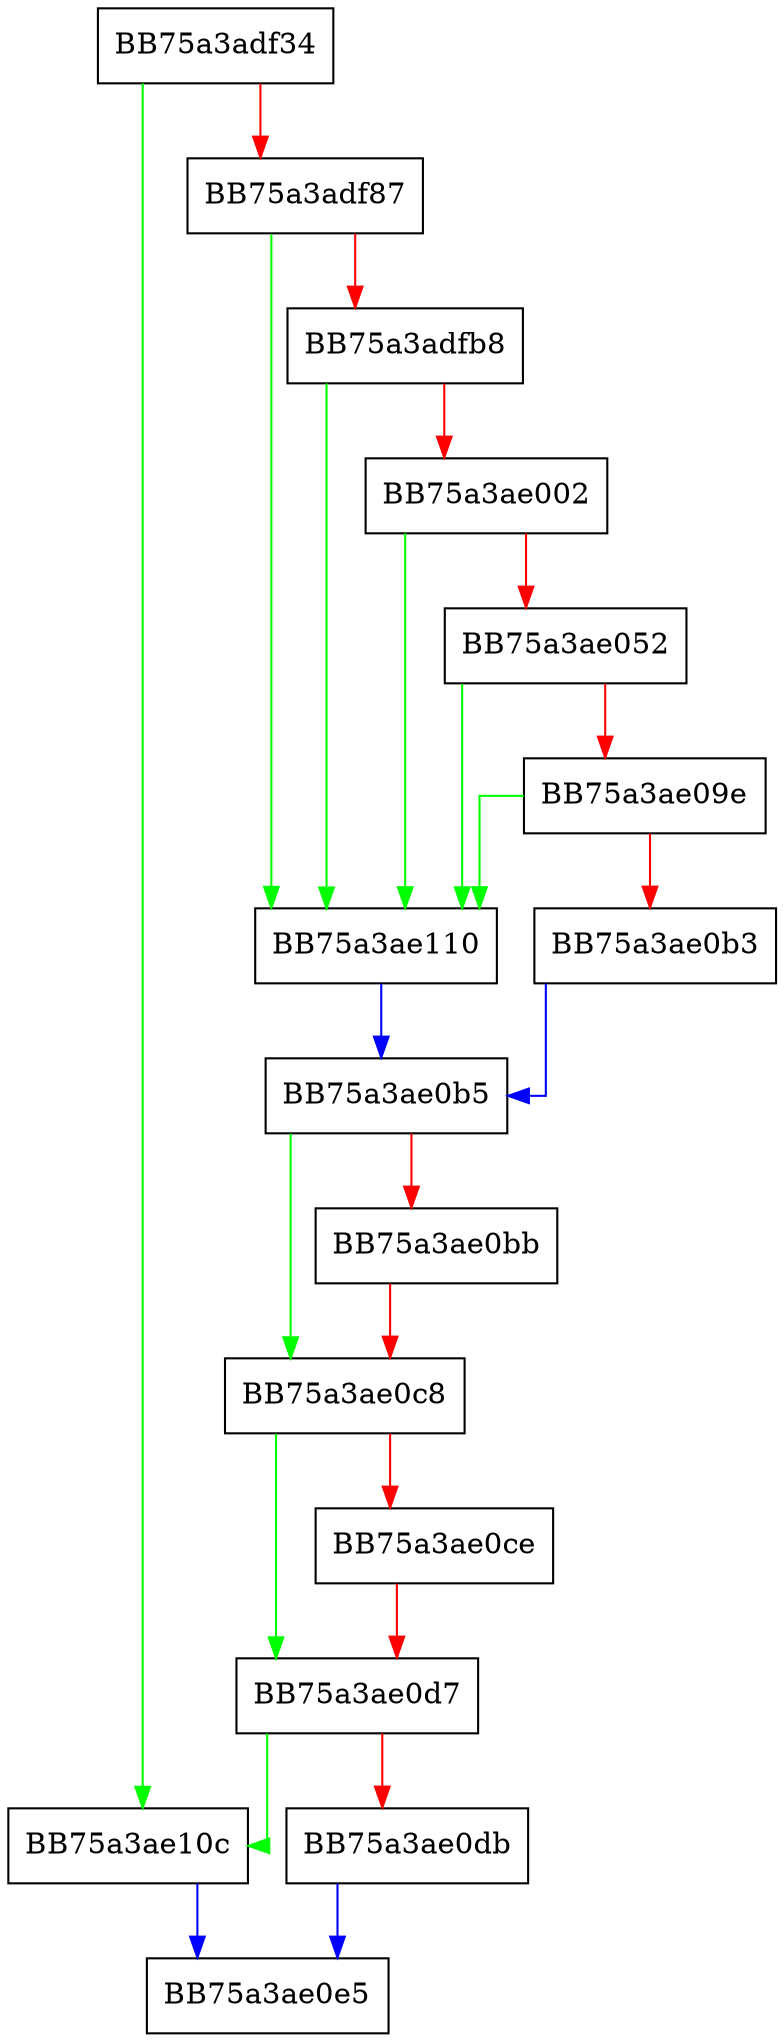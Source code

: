 digraph createRegExpConstructorAndPrototype {
  node [shape="box"];
  graph [splines=ortho];
  BB75a3adf34 -> BB75a3ae10c [color="green"];
  BB75a3adf34 -> BB75a3adf87 [color="red"];
  BB75a3adf87 -> BB75a3ae110 [color="green"];
  BB75a3adf87 -> BB75a3adfb8 [color="red"];
  BB75a3adfb8 -> BB75a3ae110 [color="green"];
  BB75a3adfb8 -> BB75a3ae002 [color="red"];
  BB75a3ae002 -> BB75a3ae110 [color="green"];
  BB75a3ae002 -> BB75a3ae052 [color="red"];
  BB75a3ae052 -> BB75a3ae110 [color="green"];
  BB75a3ae052 -> BB75a3ae09e [color="red"];
  BB75a3ae09e -> BB75a3ae110 [color="green"];
  BB75a3ae09e -> BB75a3ae0b3 [color="red"];
  BB75a3ae0b3 -> BB75a3ae0b5 [color="blue"];
  BB75a3ae0b5 -> BB75a3ae0c8 [color="green"];
  BB75a3ae0b5 -> BB75a3ae0bb [color="red"];
  BB75a3ae0bb -> BB75a3ae0c8 [color="red"];
  BB75a3ae0c8 -> BB75a3ae0d7 [color="green"];
  BB75a3ae0c8 -> BB75a3ae0ce [color="red"];
  BB75a3ae0ce -> BB75a3ae0d7 [color="red"];
  BB75a3ae0d7 -> BB75a3ae10c [color="green"];
  BB75a3ae0d7 -> BB75a3ae0db [color="red"];
  BB75a3ae0db -> BB75a3ae0e5 [color="blue"];
  BB75a3ae10c -> BB75a3ae0e5 [color="blue"];
  BB75a3ae110 -> BB75a3ae0b5 [color="blue"];
}